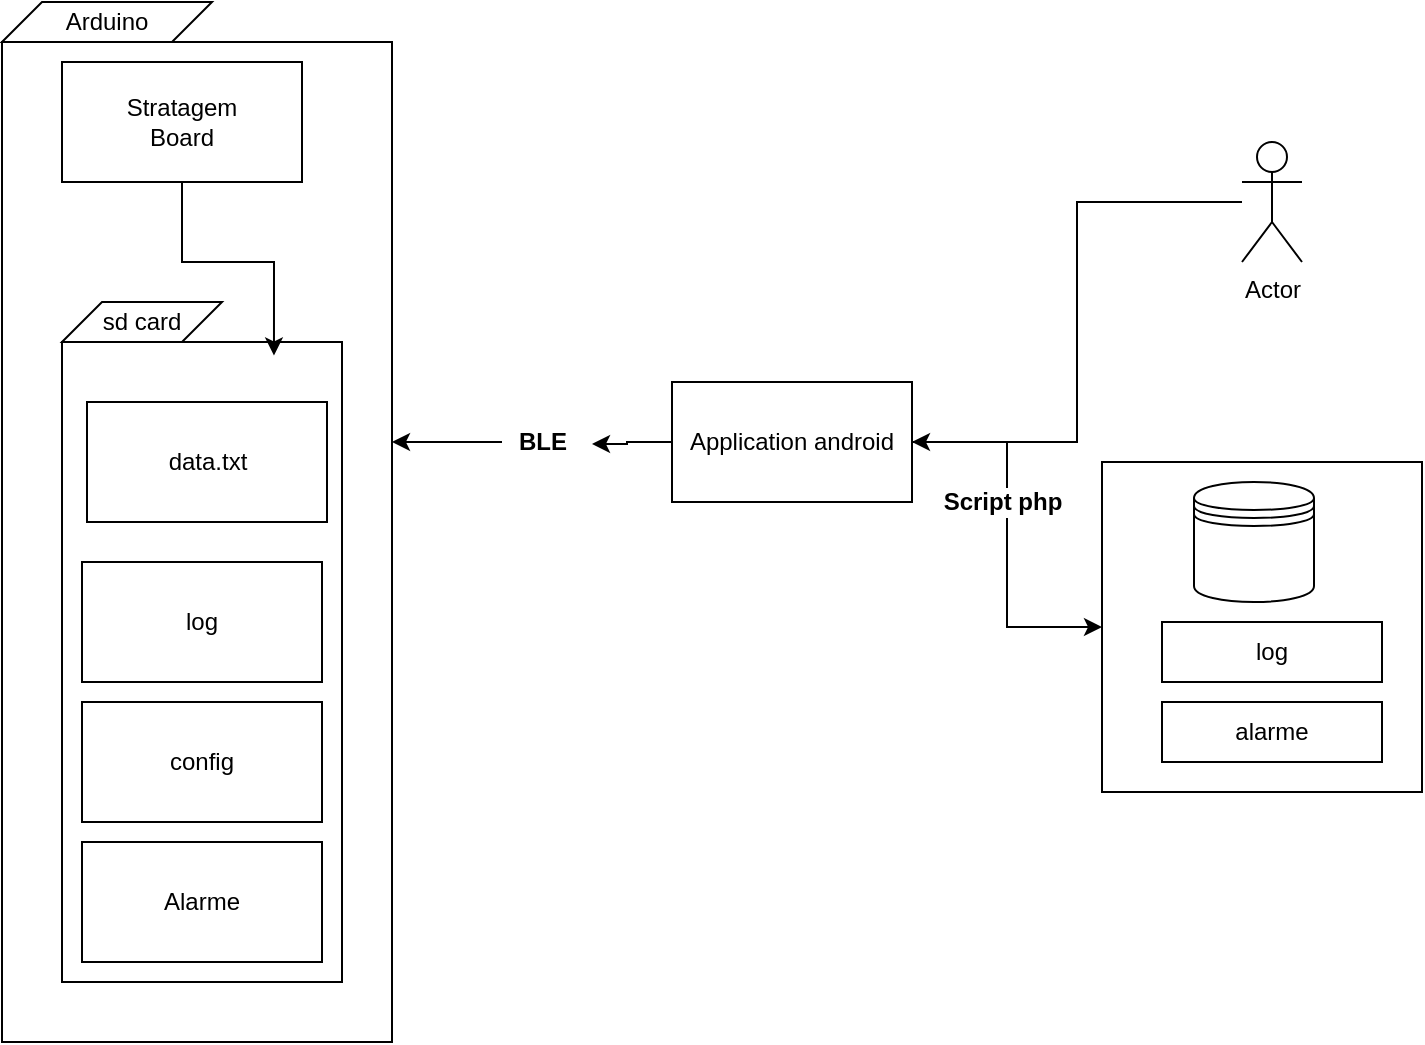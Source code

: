 <mxfile version="13.8.9-1" type="device"><diagram id="7IGO8kKf5jf32kS2-3wg" name="Page-1"><mxGraphModel dx="1355" dy="799" grid="1" gridSize="10" guides="1" tooltips="1" connect="1" arrows="1" fold="1" page="1" pageScale="1" pageWidth="850" pageHeight="1100" math="0" shadow="0"><root><mxCell id="0"/><mxCell id="1" parent="0"/><mxCell id="1JwrS4WphwRGk-523VjK-22" style="edgeStyle=orthogonalEdgeStyle;rounded=0;orthogonalLoop=1;jettySize=auto;html=1;entryX=0.757;entryY=0.021;entryDx=0;entryDy=0;entryPerimeter=0;" edge="1" parent="1" source="1JwrS4WphwRGk-523VjK-3" target="1JwrS4WphwRGk-523VjK-17"><mxGeometry relative="1" as="geometry"/></mxCell><mxCell id="1JwrS4WphwRGk-523VjK-3" value="&lt;div&gt;Stratagem &lt;br&gt;&lt;/div&gt;&lt;div&gt;Board&lt;/div&gt;" style="rounded=0;whiteSpace=wrap;html=1;" vertex="1" parent="1"><mxGeometry x="60" y="190" width="120" height="60" as="geometry"/></mxCell><mxCell id="1JwrS4WphwRGk-523VjK-33" style="edgeStyle=orthogonalEdgeStyle;rounded=0;orthogonalLoop=1;jettySize=auto;html=1;" edge="1" parent="1" source="1JwrS4WphwRGk-523VjK-4" target="1JwrS4WphwRGk-523VjK-32"><mxGeometry relative="1" as="geometry"/></mxCell><mxCell id="1JwrS4WphwRGk-523VjK-34" value="Script php" style="edgeLabel;html=1;align=center;verticalAlign=middle;resizable=0;points=[];fontSize=12;fontStyle=1" vertex="1" connectable="0" parent="1JwrS4WphwRGk-523VjK-33"><mxGeometry x="-0.257" y="2" relative="1" as="geometry"><mxPoint x="-4.5" y="7.5" as="offset"/></mxGeometry></mxCell><mxCell id="1JwrS4WphwRGk-523VjK-37" style="edgeStyle=orthogonalEdgeStyle;rounded=0;orthogonalLoop=1;jettySize=auto;html=1;entryX=1.125;entryY=0.55;entryDx=0;entryDy=0;entryPerimeter=0;fontSize=12;fontColor=#000000;" edge="1" parent="1" source="1JwrS4WphwRGk-523VjK-4" target="1JwrS4WphwRGk-523VjK-12"><mxGeometry relative="1" as="geometry"/></mxCell><mxCell id="1JwrS4WphwRGk-523VjK-4" value="Application android" style="rounded=0;whiteSpace=wrap;html=1;" vertex="1" parent="1"><mxGeometry x="365" y="350" width="120" height="60" as="geometry"/></mxCell><mxCell id="1JwrS4WphwRGk-523VjK-7" value="" style="rounded=0;whiteSpace=wrap;html=1;fillColor=none;" vertex="1" parent="1"><mxGeometry x="30" y="180" width="195" height="500" as="geometry"/></mxCell><mxCell id="1JwrS4WphwRGk-523VjK-8" value="Arduino" style="shape=parallelogram;perimeter=parallelogramPerimeter;whiteSpace=wrap;html=1;fixedSize=1;fillColor=none;gradientColor=none;" vertex="1" parent="1"><mxGeometry x="30" y="160" width="105" height="20" as="geometry"/></mxCell><mxCell id="1JwrS4WphwRGk-523VjK-10" style="edgeStyle=orthogonalEdgeStyle;rounded=0;orthogonalLoop=1;jettySize=auto;html=1;entryX=1;entryY=0.5;entryDx=0;entryDy=0;" edge="1" parent="1" source="1JwrS4WphwRGk-523VjK-9" target="1JwrS4WphwRGk-523VjK-4"><mxGeometry relative="1" as="geometry"/></mxCell><mxCell id="1JwrS4WphwRGk-523VjK-9" value="Actor" style="shape=umlActor;verticalLabelPosition=bottom;verticalAlign=top;html=1;outlineConnect=0;fillColor=none;gradientColor=none;" vertex="1" parent="1"><mxGeometry x="650" y="230" width="30" height="60" as="geometry"/></mxCell><mxCell id="1JwrS4WphwRGk-523VjK-14" value="&lt;div&gt;data.txt&lt;/div&gt;" style="rounded=0;whiteSpace=wrap;html=1;fillColor=none;gradientColor=none;" vertex="1" parent="1"><mxGeometry x="72.5" y="360" width="120" height="60" as="geometry"/></mxCell><mxCell id="1JwrS4WphwRGk-523VjK-16" value="log" style="rounded=0;whiteSpace=wrap;html=1;fillColor=none;gradientColor=none;" vertex="1" parent="1"><mxGeometry x="70" y="440" width="120" height="60" as="geometry"/></mxCell><mxCell id="1JwrS4WphwRGk-523VjK-17" value="" style="verticalLabelPosition=bottom;verticalAlign=top;html=1;shape=mxgraph.basic.rect;fillColor2=none;strokeWidth=1;size=20;indent=5;fillColor=none;gradientColor=none;" vertex="1" parent="1"><mxGeometry x="60" y="330" width="140" height="320" as="geometry"/></mxCell><mxCell id="1JwrS4WphwRGk-523VjK-18" value="sd card" style="shape=parallelogram;perimeter=parallelogramPerimeter;whiteSpace=wrap;html=1;fixedSize=1;fillColor=none;gradientColor=none;" vertex="1" parent="1"><mxGeometry x="60" y="310" width="80" height="20" as="geometry"/></mxCell><mxCell id="1JwrS4WphwRGk-523VjK-36" style="edgeStyle=orthogonalEdgeStyle;rounded=0;orthogonalLoop=1;jettySize=auto;html=1;entryX=1;entryY=0.4;entryDx=0;entryDy=0;entryPerimeter=0;fontSize=12;fontColor=#000000;" edge="1" parent="1" source="1JwrS4WphwRGk-523VjK-12" target="1JwrS4WphwRGk-523VjK-7"><mxGeometry relative="1" as="geometry"/></mxCell><mxCell id="1JwrS4WphwRGk-523VjK-12" value="BLE" style="text;html=1;align=center;verticalAlign=middle;resizable=0;points=[];autosize=1;labelBackgroundColor=none;labelBorderColor=none;fontStyle=1" vertex="1" parent="1"><mxGeometry x="280" y="370" width="40" height="20" as="geometry"/></mxCell><mxCell id="1JwrS4WphwRGk-523VjK-27" value="config" style="rounded=0;whiteSpace=wrap;html=1;fillColor=none;gradientColor=none;" vertex="1" parent="1"><mxGeometry x="70" y="510" width="120" height="60" as="geometry"/></mxCell><mxCell id="1JwrS4WphwRGk-523VjK-32" value="" style="whiteSpace=wrap;html=1;fillColor=none;gradientColor=none;" vertex="1" parent="1"><mxGeometry x="580" y="390" width="160" height="165" as="geometry"/></mxCell><mxCell id="1JwrS4WphwRGk-523VjK-35" value="Alarme" style="whiteSpace=wrap;html=1;labelBackgroundColor=none;fillColor=none;gradientColor=none;fontSize=12;fontColor=#000000;align=center;" vertex="1" parent="1"><mxGeometry x="70" y="580" width="120" height="60" as="geometry"/></mxCell><mxCell id="1JwrS4WphwRGk-523VjK-38" value="" style="shape=datastore;whiteSpace=wrap;html=1;fillColor=none;gradientColor=none;" vertex="1" parent="1"><mxGeometry x="626" y="400" width="60" height="60" as="geometry"/></mxCell><mxCell id="1JwrS4WphwRGk-523VjK-39" value="log" style="whiteSpace=wrap;html=1;fillColor=none;gradientColor=none;" vertex="1" parent="1"><mxGeometry x="610" y="470" width="110" height="30" as="geometry"/></mxCell><mxCell id="1JwrS4WphwRGk-523VjK-40" value="alarme" style="whiteSpace=wrap;html=1;fillColor=none;gradientColor=none;" vertex="1" parent="1"><mxGeometry x="610" y="510" width="110" height="30" as="geometry"/></mxCell></root></mxGraphModel></diagram></mxfile>